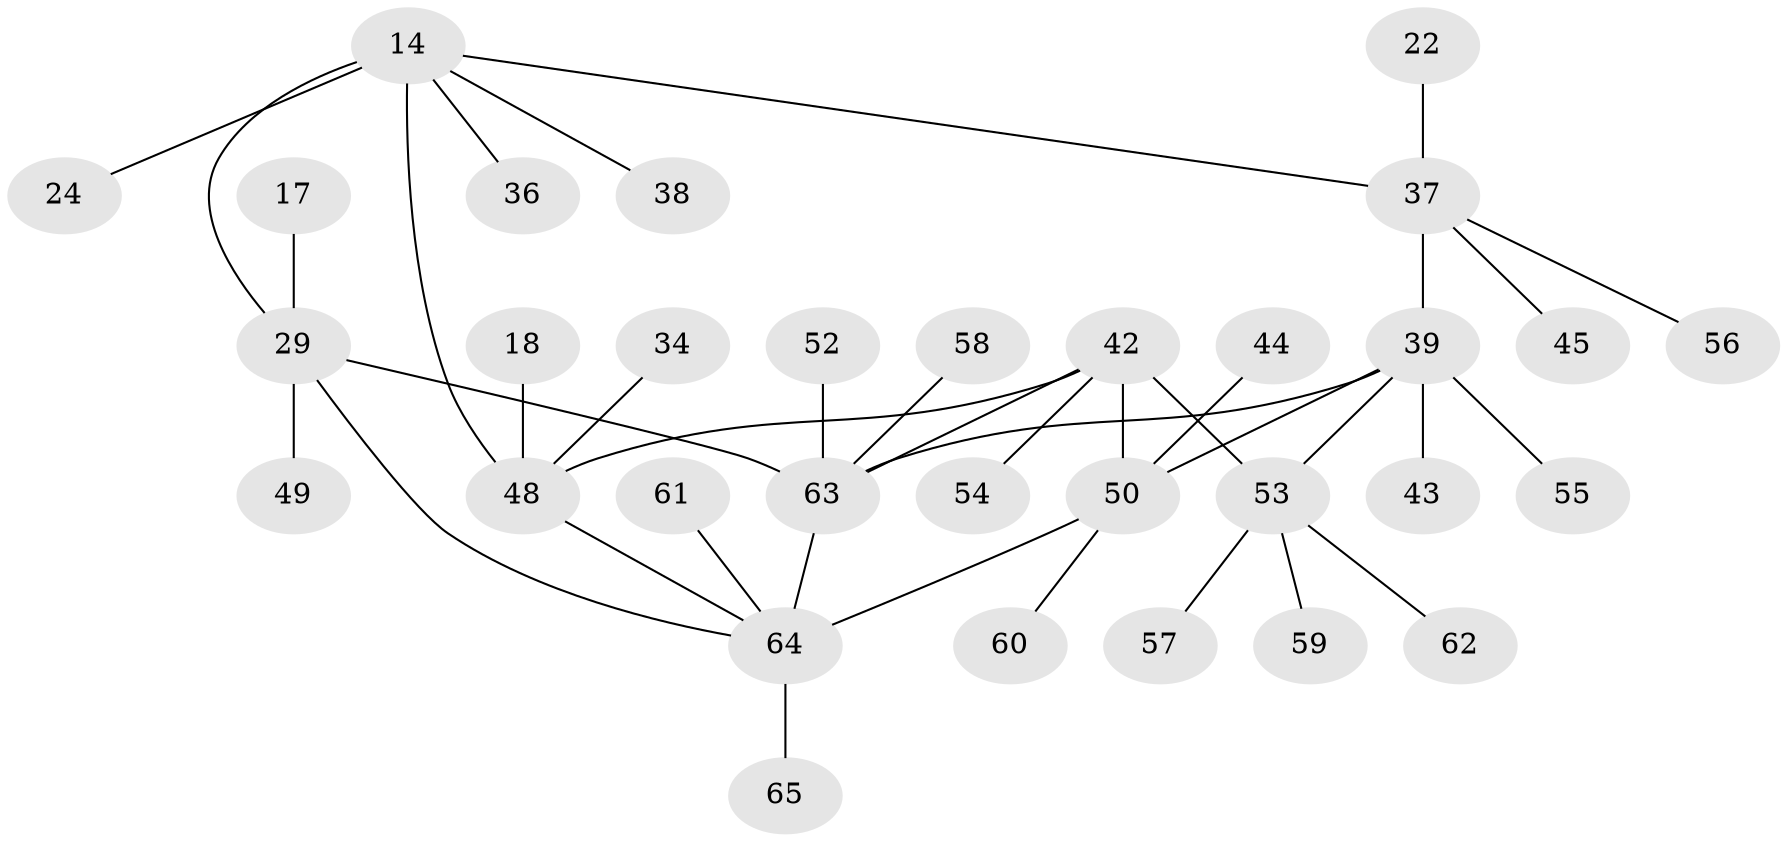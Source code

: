 // original degree distribution, {7: 0.06153846153846154, 5: 0.03076923076923077, 6: 0.06153846153846154, 4: 0.046153846153846156, 9: 0.03076923076923077, 2: 0.15384615384615385, 1: 0.6, 3: 0.015384615384615385}
// Generated by graph-tools (version 1.1) at 2025/55/03/09/25 04:55:52]
// undirected, 32 vertices, 38 edges
graph export_dot {
graph [start="1"]
  node [color=gray90,style=filled];
  14 [super="+13"];
  17;
  18;
  22;
  24;
  29 [super="+12"];
  34;
  36;
  37 [super="+3"];
  38;
  39 [super="+2+23+26"];
  42 [super="+6+19+27"];
  43;
  44;
  45 [super="+20"];
  48 [super="+15"];
  49;
  50 [super="+8+21"];
  52;
  53 [super="+51+4"];
  54;
  55 [super="+31"];
  56 [super="+47"];
  57;
  58;
  59;
  60 [super="+33"];
  61;
  62;
  63 [super="+28+41"];
  64 [super="+9+46"];
  65 [super="+30"];
  14 -- 24;
  14 -- 36;
  14 -- 38;
  14 -- 29 [weight=2];
  14 -- 37;
  14 -- 48 [weight=2];
  17 -- 29;
  18 -- 48;
  22 -- 37;
  29 -- 49;
  29 -- 64;
  29 -- 63 [weight=2];
  34 -- 48;
  37 -- 39 [weight=2];
  37 -- 56;
  37 -- 45;
  39 -- 43;
  39 -- 55;
  39 -- 50;
  39 -- 53;
  39 -- 63;
  42 -- 54;
  42 -- 50;
  42 -- 53 [weight=2];
  42 -- 48;
  42 -- 63;
  44 -- 50;
  48 -- 64;
  50 -- 64 [weight=2];
  50 -- 60;
  52 -- 63;
  53 -- 57;
  53 -- 59;
  53 -- 62;
  58 -- 63;
  61 -- 64;
  63 -- 64;
  64 -- 65;
}
